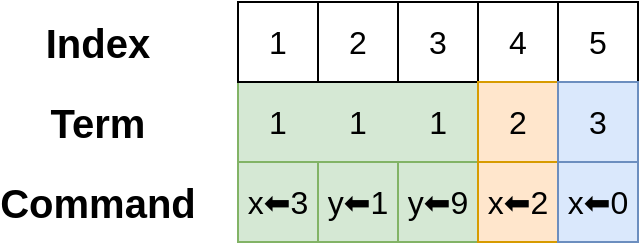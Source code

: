 <mxfile version="24.8.3">
  <diagram name="第 1 页" id="de5otH03m_SPK9iarouQ">
    <mxGraphModel dx="1221" dy="733" grid="1" gridSize="10" guides="1" tooltips="1" connect="1" arrows="1" fold="1" page="1" pageScale="1" pageWidth="827" pageHeight="1169" math="0" shadow="0">
      <root>
        <mxCell id="0" />
        <mxCell id="1" parent="0" />
        <mxCell id="5sCqe2Y4pc2D01-fO_ta-1" value="&lt;font style=&quot;font-size: 16px;&quot;&gt;x⬅3&lt;/font&gt;" style="rounded=0;whiteSpace=wrap;html=1;fillColor=#d5e8d4;strokeColor=#82b366;" vertex="1" parent="1">
          <mxGeometry x="160" y="200" width="40" height="40" as="geometry" />
        </mxCell>
        <mxCell id="5sCqe2Y4pc2D01-fO_ta-2" value="&lt;font style=&quot;font-size: 16px;&quot;&gt;y⬅1&lt;/font&gt;" style="rounded=0;whiteSpace=wrap;html=1;fillColor=#d5e8d4;strokeColor=#82b366;" vertex="1" parent="1">
          <mxGeometry x="200" y="200" width="40" height="40" as="geometry" />
        </mxCell>
        <mxCell id="5sCqe2Y4pc2D01-fO_ta-3" value="&lt;font style=&quot;font-size: 16px;&quot;&gt;y⬅9&lt;/font&gt;" style="rounded=0;whiteSpace=wrap;html=1;fillColor=#d5e8d4;strokeColor=#82b366;" vertex="1" parent="1">
          <mxGeometry x="240" y="200" width="40" height="40" as="geometry" />
        </mxCell>
        <mxCell id="5sCqe2Y4pc2D01-fO_ta-4" value="&lt;font style=&quot;font-size: 16px;&quot;&gt;x⬅2&lt;/font&gt;" style="rounded=0;whiteSpace=wrap;html=1;fillColor=#ffe6cc;strokeColor=#d79b00;" vertex="1" parent="1">
          <mxGeometry x="280" y="200" width="40" height="40" as="geometry" />
        </mxCell>
        <mxCell id="5sCqe2Y4pc2D01-fO_ta-5" value="&lt;font style=&quot;font-size: 16px;&quot;&gt;x⬅0&lt;/font&gt;" style="rounded=0;whiteSpace=wrap;html=1;fillColor=#dae8fc;strokeColor=#6c8ebf;" vertex="1" parent="1">
          <mxGeometry x="320" y="200" width="40" height="40" as="geometry" />
        </mxCell>
        <mxCell id="5sCqe2Y4pc2D01-fO_ta-6" value="&lt;font style=&quot;font-size: 16px;&quot;&gt;1&amp;nbsp; &amp;nbsp; &amp;nbsp; &amp;nbsp;1&amp;nbsp; &amp;nbsp; &amp;nbsp; &amp;nbsp;1&lt;/font&gt;" style="rounded=0;whiteSpace=wrap;html=1;fillColor=#d5e8d4;strokeColor=#82b366;" vertex="1" parent="1">
          <mxGeometry x="160" y="160" width="120" height="40" as="geometry" />
        </mxCell>
        <mxCell id="5sCqe2Y4pc2D01-fO_ta-7" value="&lt;span style=&quot;font-size: 16px;&quot;&gt;1&lt;/span&gt;" style="rounded=0;whiteSpace=wrap;html=1;" vertex="1" parent="1">
          <mxGeometry x="160" y="120" width="40" height="40" as="geometry" />
        </mxCell>
        <mxCell id="5sCqe2Y4pc2D01-fO_ta-8" value="&lt;span style=&quot;font-size: 16px;&quot;&gt;2&lt;/span&gt;" style="rounded=0;whiteSpace=wrap;html=1;" vertex="1" parent="1">
          <mxGeometry x="200" y="120" width="40" height="40" as="geometry" />
        </mxCell>
        <mxCell id="5sCqe2Y4pc2D01-fO_ta-9" value="&lt;span style=&quot;font-size: 16px;&quot;&gt;3&lt;/span&gt;" style="rounded=0;whiteSpace=wrap;html=1;" vertex="1" parent="1">
          <mxGeometry x="240" y="120" width="40" height="40" as="geometry" />
        </mxCell>
        <mxCell id="5sCqe2Y4pc2D01-fO_ta-10" value="&lt;span style=&quot;font-size: 16px;&quot;&gt;4&lt;/span&gt;" style="rounded=0;whiteSpace=wrap;html=1;" vertex="1" parent="1">
          <mxGeometry x="280" y="120" width="40" height="40" as="geometry" />
        </mxCell>
        <mxCell id="5sCqe2Y4pc2D01-fO_ta-11" value="&lt;span style=&quot;font-size: 16px;&quot;&gt;5&lt;/span&gt;" style="rounded=0;whiteSpace=wrap;html=1;" vertex="1" parent="1">
          <mxGeometry x="320" y="120" width="40" height="40" as="geometry" />
        </mxCell>
        <mxCell id="5sCqe2Y4pc2D01-fO_ta-12" value="&lt;span style=&quot;font-size: 16px;&quot;&gt;2&lt;/span&gt;" style="rounded=0;whiteSpace=wrap;html=1;fillColor=#ffe6cc;strokeColor=#d79b00;" vertex="1" parent="1">
          <mxGeometry x="280" y="160" width="40" height="40" as="geometry" />
        </mxCell>
        <mxCell id="5sCqe2Y4pc2D01-fO_ta-13" value="&lt;span style=&quot;font-size: 16px;&quot;&gt;3&lt;/span&gt;" style="rounded=0;whiteSpace=wrap;html=1;fillColor=#dae8fc;strokeColor=#6c8ebf;" vertex="1" parent="1">
          <mxGeometry x="320" y="160" width="40" height="40" as="geometry" />
        </mxCell>
        <mxCell id="5sCqe2Y4pc2D01-fO_ta-14" value="&lt;b&gt;&lt;font style=&quot;font-size: 20px;&quot;&gt;Index&lt;/font&gt;&lt;/b&gt;" style="text;html=1;align=center;verticalAlign=middle;whiteSpace=wrap;rounded=0;" vertex="1" parent="1">
          <mxGeometry x="60" y="125" width="60" height="30" as="geometry" />
        </mxCell>
        <mxCell id="5sCqe2Y4pc2D01-fO_ta-16" value="&lt;b&gt;&lt;font style=&quot;font-size: 20px;&quot;&gt;Term&lt;/font&gt;&lt;/b&gt;" style="text;html=1;align=center;verticalAlign=middle;whiteSpace=wrap;rounded=0;" vertex="1" parent="1">
          <mxGeometry x="60" y="165" width="60" height="30" as="geometry" />
        </mxCell>
        <mxCell id="5sCqe2Y4pc2D01-fO_ta-17" value="&lt;b&gt;&lt;font style=&quot;font-size: 20px;&quot;&gt;Command&lt;/font&gt;&lt;/b&gt;" style="text;html=1;align=center;verticalAlign=middle;whiteSpace=wrap;rounded=0;" vertex="1" parent="1">
          <mxGeometry x="60" y="205" width="60" height="30" as="geometry" />
        </mxCell>
      </root>
    </mxGraphModel>
  </diagram>
</mxfile>
